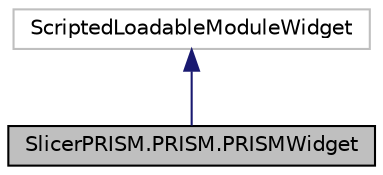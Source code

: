 digraph "SlicerPRISM.PRISM.PRISMWidget"
{
 // LATEX_PDF_SIZE
  edge [fontname="Helvetica",fontsize="10",labelfontname="Helvetica",labelfontsize="10"];
  node [fontname="Helvetica",fontsize="10",shape=record];
  Node1 [label="SlicerPRISM.PRISM.PRISMWidget",height=0.2,width=0.4,color="black", fillcolor="grey75", style="filled", fontcolor="black",tooltip=" "];
  Node2 -> Node1 [dir="back",color="midnightblue",fontsize="10",style="solid",fontname="Helvetica"];
  Node2 [label="ScriptedLoadableModuleWidget",height=0.2,width=0.4,color="grey75", fillcolor="white", style="filled",tooltip=" "];
}
